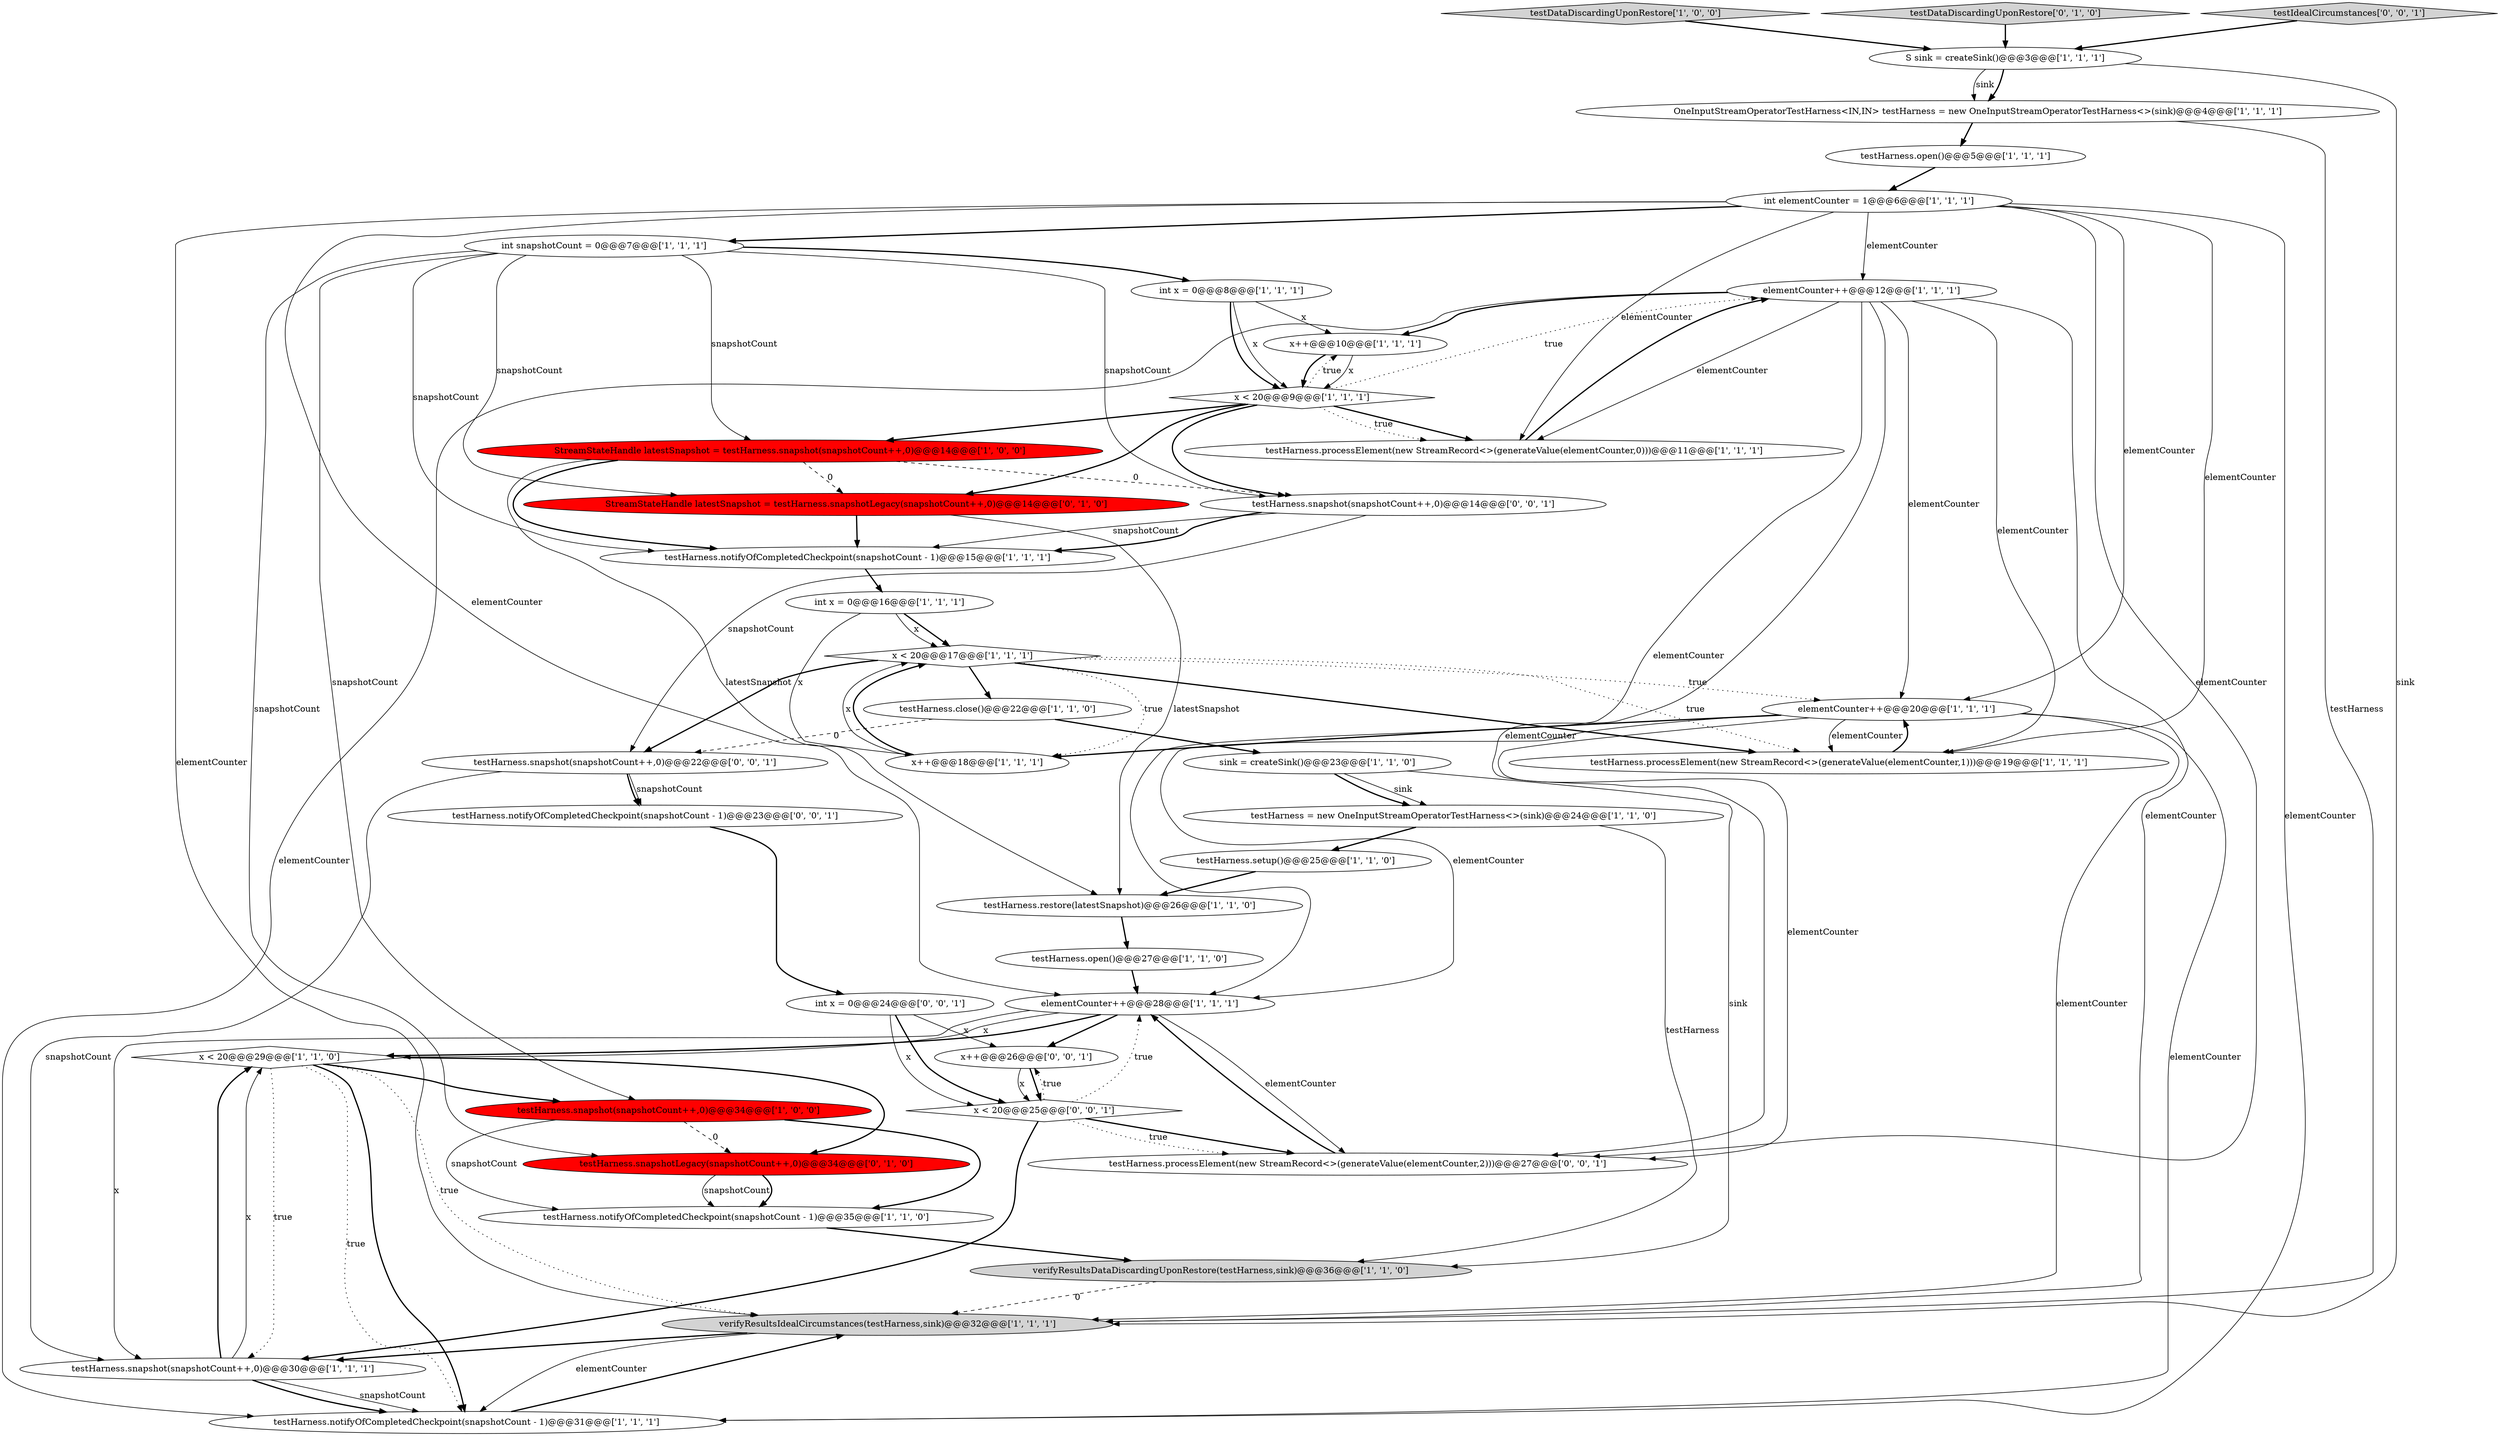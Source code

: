 digraph {
18 [style = filled, label = "x < 20@@@17@@@['1', '1', '1']", fillcolor = white, shape = diamond image = "AAA0AAABBB1BBB"];
25 [style = filled, label = "testDataDiscardingUponRestore['1', '0', '0']", fillcolor = lightgray, shape = diamond image = "AAA0AAABBB1BBB"];
32 [style = filled, label = "testDataDiscardingUponRestore['0', '1', '0']", fillcolor = lightgray, shape = diamond image = "AAA0AAABBB2BBB"];
10 [style = filled, label = "elementCounter++@@@20@@@['1', '1', '1']", fillcolor = white, shape = ellipse image = "AAA0AAABBB1BBB"];
16 [style = filled, label = "testHarness.processElement(new StreamRecord<>(generateValue(elementCounter,1)))@@@19@@@['1', '1', '1']", fillcolor = white, shape = ellipse image = "AAA0AAABBB1BBB"];
0 [style = filled, label = "testHarness.processElement(new StreamRecord<>(generateValue(elementCounter,0)))@@@11@@@['1', '1', '1']", fillcolor = white, shape = ellipse image = "AAA0AAABBB1BBB"];
24 [style = filled, label = "testHarness.notifyOfCompletedCheckpoint(snapshotCount - 1)@@@35@@@['1', '1', '0']", fillcolor = white, shape = ellipse image = "AAA0AAABBB1BBB"];
31 [style = filled, label = "elementCounter++@@@12@@@['1', '1', '1']", fillcolor = white, shape = ellipse image = "AAA0AAABBB1BBB"];
8 [style = filled, label = "verifyResultsDataDiscardingUponRestore(testHarness,sink)@@@36@@@['1', '1', '0']", fillcolor = lightgray, shape = ellipse image = "AAA0AAABBB1BBB"];
23 [style = filled, label = "testHarness.snapshot(snapshotCount++,0)@@@34@@@['1', '0', '0']", fillcolor = red, shape = ellipse image = "AAA1AAABBB1BBB"];
30 [style = filled, label = "elementCounter++@@@28@@@['1', '1', '1']", fillcolor = white, shape = ellipse image = "AAA0AAABBB1BBB"];
13 [style = filled, label = "x < 20@@@29@@@['1', '1', '0']", fillcolor = white, shape = diamond image = "AAA0AAABBB1BBB"];
3 [style = filled, label = "OneInputStreamOperatorTestHarness<IN,IN> testHarness = new OneInputStreamOperatorTestHarness<>(sink)@@@4@@@['1', '1', '1']", fillcolor = white, shape = ellipse image = "AAA0AAABBB1BBB"];
33 [style = filled, label = "testHarness.snapshotLegacy(snapshotCount++,0)@@@34@@@['0', '1', '0']", fillcolor = red, shape = ellipse image = "AAA1AAABBB2BBB"];
14 [style = filled, label = "verifyResultsIdealCircumstances(testHarness,sink)@@@32@@@['1', '1', '1']", fillcolor = lightgray, shape = ellipse image = "AAA0AAABBB1BBB"];
22 [style = filled, label = "int x = 0@@@8@@@['1', '1', '1']", fillcolor = white, shape = ellipse image = "AAA0AAABBB1BBB"];
29 [style = filled, label = "StreamStateHandle latestSnapshot = testHarness.snapshot(snapshotCount++,0)@@@14@@@['1', '0', '0']", fillcolor = red, shape = ellipse image = "AAA1AAABBB1BBB"];
38 [style = filled, label = "testHarness.processElement(new StreamRecord<>(generateValue(elementCounter,2)))@@@27@@@['0', '0', '1']", fillcolor = white, shape = ellipse image = "AAA0AAABBB3BBB"];
11 [style = filled, label = "sink = createSink()@@@23@@@['1', '1', '0']", fillcolor = white, shape = ellipse image = "AAA0AAABBB1BBB"];
36 [style = filled, label = "testHarness.snapshot(snapshotCount++,0)@@@22@@@['0', '0', '1']", fillcolor = white, shape = ellipse image = "AAA0AAABBB3BBB"];
26 [style = filled, label = "int elementCounter = 1@@@6@@@['1', '1', '1']", fillcolor = white, shape = ellipse image = "AAA0AAABBB1BBB"];
27 [style = filled, label = "testHarness.snapshot(snapshotCount++,0)@@@30@@@['1', '1', '1']", fillcolor = white, shape = ellipse image = "AAA0AAABBB1BBB"];
17 [style = filled, label = "testHarness.setup()@@@25@@@['1', '1', '0']", fillcolor = white, shape = ellipse image = "AAA0AAABBB1BBB"];
35 [style = filled, label = "testHarness.snapshot(snapshotCount++,0)@@@14@@@['0', '0', '1']", fillcolor = white, shape = ellipse image = "AAA0AAABBB3BBB"];
4 [style = filled, label = "testHarness.close()@@@22@@@['1', '1', '0']", fillcolor = white, shape = ellipse image = "AAA0AAABBB1BBB"];
34 [style = filled, label = "StreamStateHandle latestSnapshot = testHarness.snapshotLegacy(snapshotCount++,0)@@@14@@@['0', '1', '0']", fillcolor = red, shape = ellipse image = "AAA1AAABBB2BBB"];
28 [style = filled, label = "testHarness.notifyOfCompletedCheckpoint(snapshotCount - 1)@@@31@@@['1', '1', '1']", fillcolor = white, shape = ellipse image = "AAA0AAABBB1BBB"];
42 [style = filled, label = "testIdealCircumstances['0', '0', '1']", fillcolor = lightgray, shape = diamond image = "AAA0AAABBB3BBB"];
5 [style = filled, label = "x < 20@@@9@@@['1', '1', '1']", fillcolor = white, shape = diamond image = "AAA0AAABBB1BBB"];
41 [style = filled, label = "x++@@@26@@@['0', '0', '1']", fillcolor = white, shape = ellipse image = "AAA0AAABBB3BBB"];
1 [style = filled, label = "testHarness.restore(latestSnapshot)@@@26@@@['1', '1', '0']", fillcolor = white, shape = ellipse image = "AAA0AAABBB1BBB"];
2 [style = filled, label = "testHarness.open()@@@5@@@['1', '1', '1']", fillcolor = white, shape = ellipse image = "AAA0AAABBB1BBB"];
39 [style = filled, label = "x < 20@@@25@@@['0', '0', '1']", fillcolor = white, shape = diamond image = "AAA0AAABBB3BBB"];
40 [style = filled, label = "int x = 0@@@24@@@['0', '0', '1']", fillcolor = white, shape = ellipse image = "AAA0AAABBB3BBB"];
7 [style = filled, label = "testHarness = new OneInputStreamOperatorTestHarness<>(sink)@@@24@@@['1', '1', '0']", fillcolor = white, shape = ellipse image = "AAA0AAABBB1BBB"];
15 [style = filled, label = "S sink = createSink()@@@3@@@['1', '1', '1']", fillcolor = white, shape = ellipse image = "AAA0AAABBB1BBB"];
6 [style = filled, label = "testHarness.notifyOfCompletedCheckpoint(snapshotCount - 1)@@@15@@@['1', '1', '1']", fillcolor = white, shape = ellipse image = "AAA0AAABBB1BBB"];
9 [style = filled, label = "int snapshotCount = 0@@@7@@@['1', '1', '1']", fillcolor = white, shape = ellipse image = "AAA0AAABBB1BBB"];
37 [style = filled, label = "testHarness.notifyOfCompletedCheckpoint(snapshotCount - 1)@@@23@@@['0', '0', '1']", fillcolor = white, shape = ellipse image = "AAA0AAABBB3BBB"];
20 [style = filled, label = "testHarness.open()@@@27@@@['1', '1', '0']", fillcolor = white, shape = ellipse image = "AAA0AAABBB1BBB"];
12 [style = filled, label = "x++@@@10@@@['1', '1', '1']", fillcolor = white, shape = ellipse image = "AAA0AAABBB1BBB"];
19 [style = filled, label = "int x = 0@@@16@@@['1', '1', '1']", fillcolor = white, shape = ellipse image = "AAA0AAABBB1BBB"];
21 [style = filled, label = "x++@@@18@@@['1', '1', '1']", fillcolor = white, shape = ellipse image = "AAA0AAABBB1BBB"];
27->13 [style = bold, label=""];
2->26 [style = bold, label=""];
30->13 [style = bold, label=""];
13->28 [style = dotted, label="true"];
12->5 [style = bold, label=""];
13->27 [style = dotted, label="true"];
27->28 [style = bold, label=""];
1->20 [style = bold, label=""];
22->5 [style = solid, label="x"];
9->34 [style = solid, label="snapshotCount"];
26->9 [style = bold, label=""];
5->12 [style = dotted, label="true"];
21->18 [style = bold, label=""];
28->14 [style = bold, label=""];
41->39 [style = solid, label="x"];
5->34 [style = bold, label=""];
29->6 [style = bold, label=""];
10->38 [style = solid, label="elementCounter"];
37->40 [style = bold, label=""];
38->30 [style = bold, label=""];
4->36 [style = dashed, label="0"];
26->38 [style = solid, label="elementCounter"];
5->0 [style = bold, label=""];
26->31 [style = solid, label="elementCounter"];
39->38 [style = bold, label=""];
25->15 [style = bold, label=""];
7->8 [style = solid, label="testHarness"];
27->13 [style = solid, label="x"];
11->7 [style = solid, label="sink"];
30->13 [style = solid, label="x"];
33->24 [style = solid, label="snapshotCount"];
36->37 [style = solid, label="snapshotCount"];
42->15 [style = bold, label=""];
5->29 [style = bold, label=""];
19->18 [style = bold, label=""];
30->41 [style = bold, label=""];
18->16 [style = dotted, label="true"];
22->12 [style = solid, label="x"];
26->10 [style = solid, label="elementCounter"];
10->21 [style = bold, label=""];
35->6 [style = solid, label="snapshotCount"];
9->23 [style = solid, label="snapshotCount"];
22->5 [style = bold, label=""];
18->4 [style = bold, label=""];
3->14 [style = solid, label="testHarness"];
3->2 [style = bold, label=""];
30->27 [style = solid, label="x"];
36->37 [style = bold, label=""];
35->36 [style = solid, label="snapshotCount"];
24->8 [style = bold, label=""];
9->6 [style = solid, label="snapshotCount"];
29->35 [style = dashed, label="0"];
0->31 [style = bold, label=""];
9->22 [style = bold, label=""];
9->35 [style = solid, label="snapshotCount"];
7->17 [style = bold, label=""];
29->34 [style = dashed, label="0"];
10->14 [style = solid, label="elementCounter"];
17->1 [style = bold, label=""];
31->30 [style = solid, label="elementCounter"];
5->31 [style = dotted, label="true"];
31->16 [style = solid, label="elementCounter"];
31->0 [style = solid, label="elementCounter"];
18->21 [style = dotted, label="true"];
14->28 [style = solid, label="elementCounter"];
39->30 [style = dotted, label="true"];
5->0 [style = dotted, label="true"];
8->14 [style = dashed, label="0"];
10->30 [style = solid, label="elementCounter"];
15->3 [style = bold, label=""];
31->12 [style = bold, label=""];
23->33 [style = dashed, label="0"];
15->3 [style = solid, label="sink"];
26->14 [style = solid, label="elementCounter"];
31->28 [style = solid, label="elementCounter"];
18->10 [style = dotted, label="true"];
12->5 [style = solid, label="x"];
19->18 [style = solid, label="x"];
9->33 [style = solid, label="snapshotCount"];
40->39 [style = bold, label=""];
40->39 [style = solid, label="x"];
26->16 [style = solid, label="elementCounter"];
31->38 [style = solid, label="elementCounter"];
33->24 [style = bold, label=""];
29->1 [style = solid, label="latestSnapshot"];
30->38 [style = solid, label="elementCounter"];
21->18 [style = solid, label="x"];
26->0 [style = solid, label="elementCounter"];
23->24 [style = solid, label="snapshotCount"];
14->27 [style = bold, label=""];
13->14 [style = dotted, label="true"];
36->27 [style = solid, label="snapshotCount"];
5->35 [style = bold, label=""];
18->16 [style = bold, label=""];
9->29 [style = solid, label="snapshotCount"];
35->6 [style = bold, label=""];
16->10 [style = bold, label=""];
31->14 [style = solid, label="elementCounter"];
39->38 [style = dotted, label="true"];
19->21 [style = solid, label="x"];
11->8 [style = solid, label="sink"];
18->36 [style = bold, label=""];
6->19 [style = bold, label=""];
10->28 [style = solid, label="elementCounter"];
39->27 [style = bold, label=""];
27->28 [style = solid, label="snapshotCount"];
23->24 [style = bold, label=""];
26->28 [style = solid, label="elementCounter"];
31->10 [style = solid, label="elementCounter"];
34->1 [style = solid, label="latestSnapshot"];
39->41 [style = dotted, label="true"];
34->6 [style = bold, label=""];
32->15 [style = bold, label=""];
13->23 [style = bold, label=""];
10->16 [style = solid, label="elementCounter"];
26->30 [style = solid, label="elementCounter"];
40->41 [style = solid, label="x"];
41->39 [style = bold, label=""];
4->11 [style = bold, label=""];
20->30 [style = bold, label=""];
13->33 [style = bold, label=""];
15->14 [style = solid, label="sink"];
11->7 [style = bold, label=""];
13->28 [style = bold, label=""];
}
